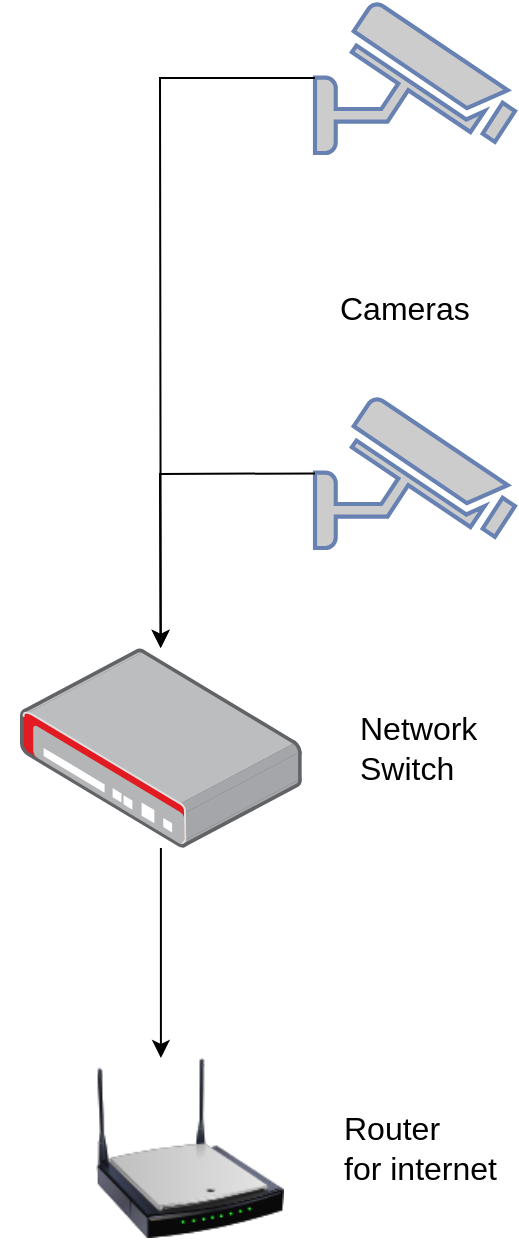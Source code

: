 <mxfile version="14.6.11" type="github">
  <diagram name="Page-1" id="aaaa8250-4180-3840-79b5-4cada1eebb92">
    <mxGraphModel dx="1483" dy="1894" grid="1" gridSize="10" guides="1" tooltips="1" connect="1" arrows="1" fold="1" page="1" pageScale="1" pageWidth="850" pageHeight="1100" background="#ffffff" math="0" shadow="0">
      <root>
        <mxCell id="0" />
        <mxCell id="1" parent="0" />
        <mxCell id="yUTB03HRgalIViA0Qku9-1" value="" style="fontColor=#0066CC;verticalAlign=top;verticalLabelPosition=bottom;labelPosition=center;align=center;html=1;outlineConnect=0;fillColor=#CCCCCC;strokeColor=#6881B3;gradientColor=none;gradientDirection=north;strokeWidth=2;shape=mxgraph.networks.security_camera;direction=south;rotation=-90;flipV=0;" vertex="1" parent="1">
          <mxGeometry x="730" y="-170" width="75" height="100" as="geometry" />
        </mxCell>
        <mxCell id="yUTB03HRgalIViA0Qku9-5" value="" style="edgeStyle=orthogonalEdgeStyle;rounded=0;orthogonalLoop=1;jettySize=auto;html=1;" edge="1" parent="1" source="yUTB03HRgalIViA0Qku9-4" target="yUTB03HRgalIViA0Qku9-2">
          <mxGeometry relative="1" as="geometry">
            <mxPoint x="500" y="165" as="sourcePoint" />
            <Array as="points">
              <mxPoint x="659" y="210" />
              <mxPoint x="659" y="210" />
            </Array>
          </mxGeometry>
        </mxCell>
        <mxCell id="yUTB03HRgalIViA0Qku9-2" value="" style="image;html=1;image=img/lib/clip_art/networking/Wireless_Router_N_128x128.png" vertex="1" parent="1">
          <mxGeometry x="560" y="370" width="190" height="90" as="geometry" />
        </mxCell>
        <mxCell id="yUTB03HRgalIViA0Qku9-3" value="" style="fontColor=#0066CC;verticalAlign=top;verticalLabelPosition=bottom;labelPosition=center;align=center;html=1;outlineConnect=0;fillColor=#CCCCCC;strokeColor=#6881B3;gradientColor=none;gradientDirection=north;strokeWidth=2;shape=mxgraph.networks.security_camera;" vertex="1" parent="1">
          <mxGeometry x="717.5" y="40" width="100" height="75" as="geometry" />
        </mxCell>
        <mxCell id="yUTB03HRgalIViA0Qku9-19" value="" style="edgeStyle=none;rounded=0;orthogonalLoop=1;jettySize=auto;html=1;" edge="1" parent="1" source="yUTB03HRgalIViA0Qku9-1" target="yUTB03HRgalIViA0Qku9-4">
          <mxGeometry relative="1" as="geometry">
            <mxPoint x="640" y="-90" as="sourcePoint" />
            <Array as="points">
              <mxPoint x="640" y="-120" />
            </Array>
          </mxGeometry>
        </mxCell>
        <mxCell id="yUTB03HRgalIViA0Qku9-21" value="" style="edgeStyle=none;rounded=0;orthogonalLoop=1;jettySize=auto;html=1;" edge="1" parent="1" source="yUTB03HRgalIViA0Qku9-3" target="yUTB03HRgalIViA0Qku9-4">
          <mxGeometry relative="1" as="geometry">
            <mxPoint x="660" y="100" as="sourcePoint" />
            <Array as="points">
              <mxPoint x="640" y="78" />
            </Array>
          </mxGeometry>
        </mxCell>
        <mxCell id="yUTB03HRgalIViA0Qku9-4" value="" style="points=[];aspect=fixed;html=1;align=center;shadow=0;dashed=0;image;image=img/lib/allied_telesis/security/Router_VPN.svg;" vertex="1" parent="1">
          <mxGeometry x="570" y="165" width="140.91" height="100" as="geometry" />
        </mxCell>
        <mxCell id="yUTB03HRgalIViA0Qku9-9" value="&lt;span style=&quot;font-size: 16px&quot;&gt;Cameras&lt;/span&gt;" style="text;html=1;strokeColor=none;fillColor=none;align=left;verticalAlign=middle;whiteSpace=wrap;rounded=0;" vertex="1" parent="1">
          <mxGeometry x="727.5" y="-30" width="80" height="50" as="geometry" />
        </mxCell>
        <mxCell id="yUTB03HRgalIViA0Qku9-10" value="&lt;span style=&quot;font-size: 16px&quot;&gt;Network&lt;br&gt;Switch&lt;br&gt;&lt;/span&gt;" style="text;html=1;strokeColor=none;fillColor=none;align=left;verticalAlign=middle;whiteSpace=wrap;rounded=0;" vertex="1" parent="1">
          <mxGeometry x="737.5" y="190" width="80" height="50" as="geometry" />
        </mxCell>
        <mxCell id="yUTB03HRgalIViA0Qku9-11" value="&lt;span style=&quot;font-size: 16px&quot;&gt;Router&lt;br&gt;for internet&lt;br&gt;&lt;/span&gt;" style="text;html=1;strokeColor=none;fillColor=none;align=left;verticalAlign=middle;whiteSpace=wrap;rounded=0;" vertex="1" parent="1">
          <mxGeometry x="730" y="390" width="80" height="50" as="geometry" />
        </mxCell>
      </root>
    </mxGraphModel>
  </diagram>
</mxfile>
